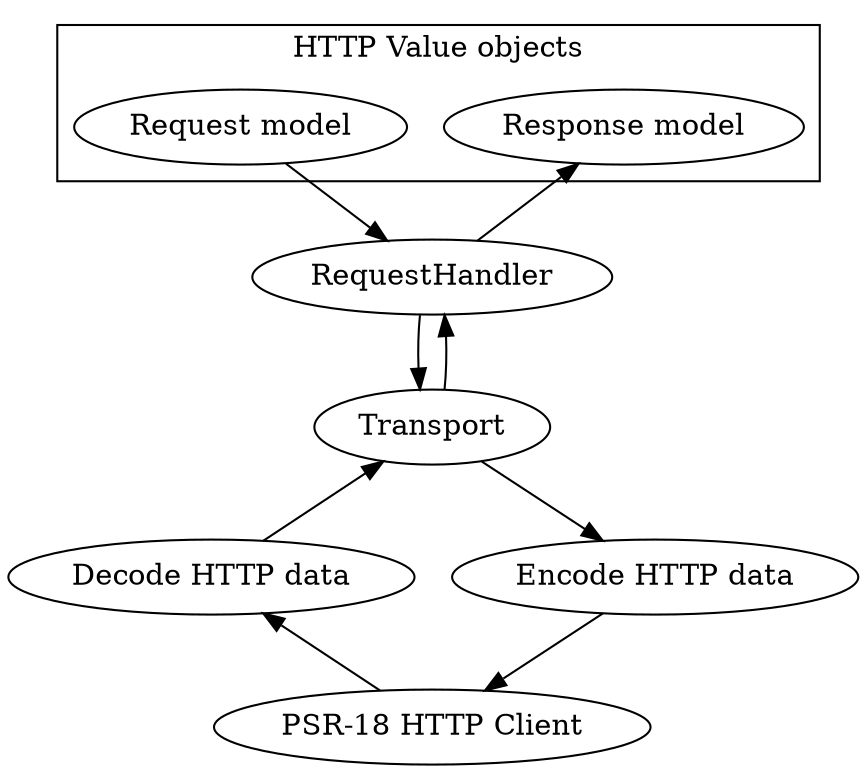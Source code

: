 digraph RequestHandlers {

    subgraph cluster_App {
        label="HTTP Value objects";

        Response [label="Response model"];
        Request [label="Request model"];
    }

    Encoder [label="Encode HTTP data"]
    Decoder [label="Decode HTTP data"]
    Transport
    RequestHandler;
    PSRHttpClient [label="PSR-18 HTTP Client"]

    {rank = same; Decoder Encoder }

    Transport -> RequestHandler
    RequestHandler -> Transport
    Transport -> Encoder
    Encoder -> PSRHttpClient
    Decoder -> Transport
    PSRHttpClient -> Decoder
    RequestHandler -> Response
    Request -> RequestHandler
}